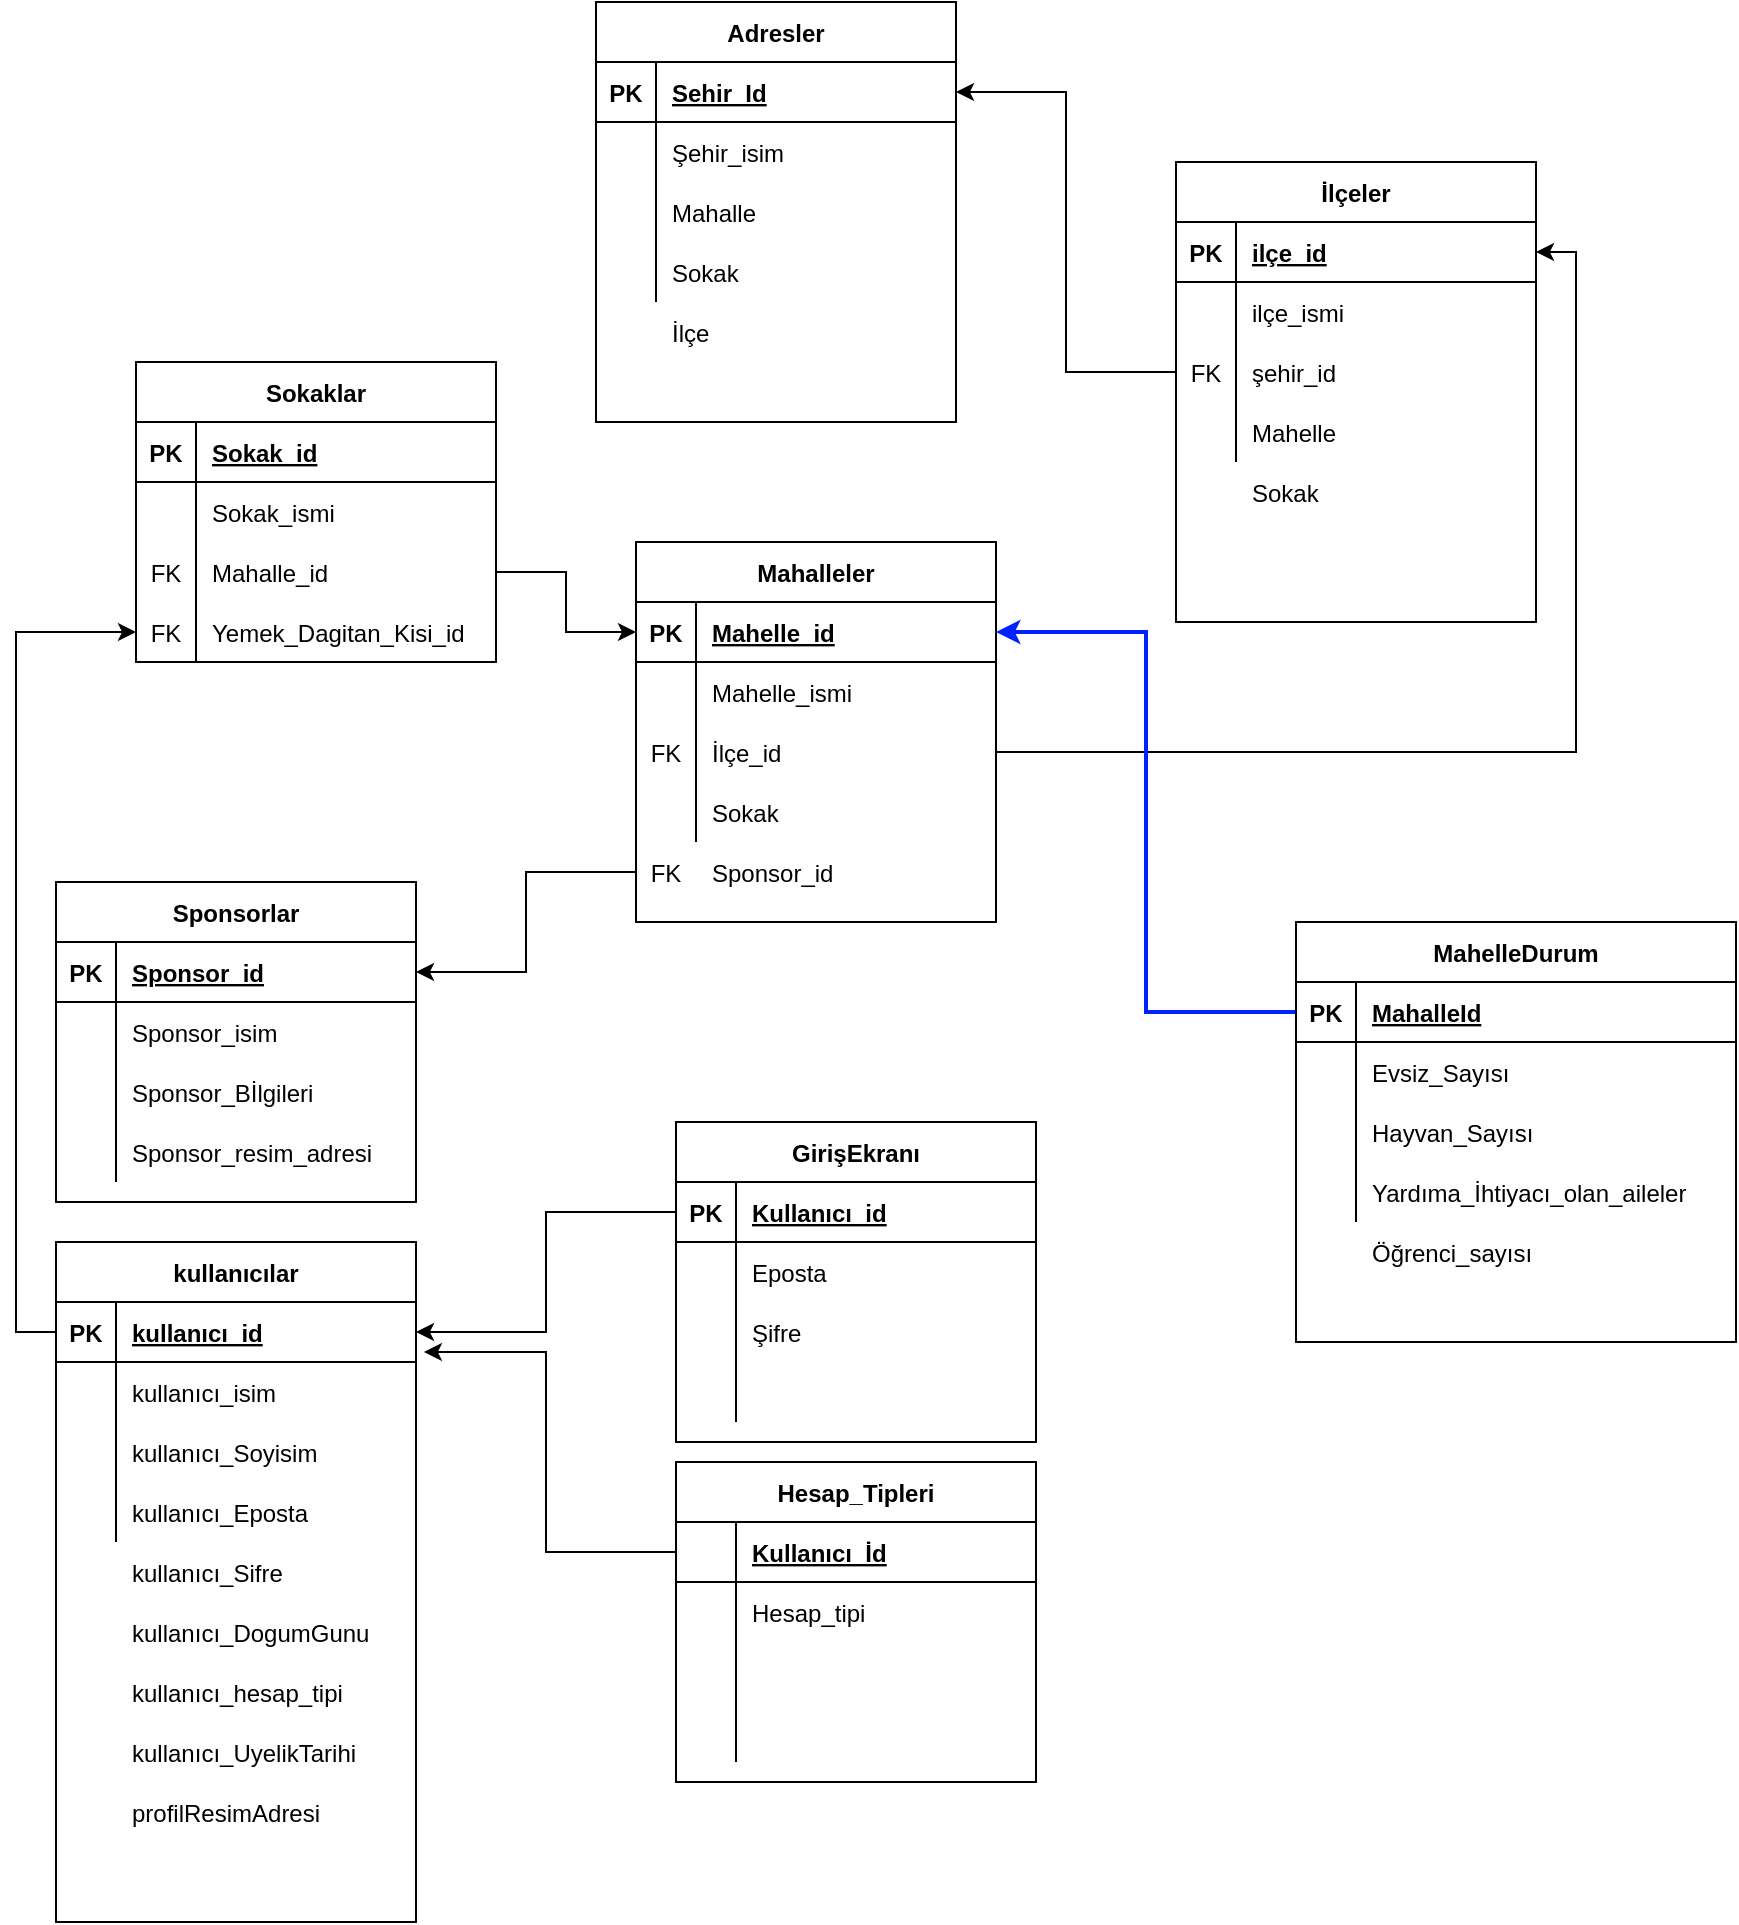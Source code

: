 <mxfile version="14.0.5" type="github">
  <diagram id="9qwquoG6rhKUXt9aYglc" name="Page-1">
    <mxGraphModel dx="2370" dy="1175" grid="1" gridSize="10" guides="1" tooltips="1" connect="1" arrows="1" fold="1" page="1" pageScale="1" pageWidth="827" pageHeight="1169" math="0" shadow="0">
      <root>
        <mxCell id="0" />
        <mxCell id="1" parent="0" />
        <mxCell id="KGLhSe_-rWA2zhMxa89J-34" value="" style="group;strokeColor=#000000;" parent="1" vertex="1" connectable="0">
          <mxGeometry x="450" y="810" width="180" height="340" as="geometry" />
        </mxCell>
        <mxCell id="EEsGFowfR6Ov2jE1rLwt-202" value="" style="group" parent="KGLhSe_-rWA2zhMxa89J-34" vertex="1" connectable="0">
          <mxGeometry width="180" height="340" as="geometry" />
        </mxCell>
        <mxCell id="KGLhSe_-rWA2zhMxa89J-14" value="kullanıcılar" style="shape=table;startSize=30;container=1;collapsible=1;childLayout=tableLayout;fixedRows=1;rowLines=0;fontStyle=1;align=center;resizeLast=1;" parent="EEsGFowfR6Ov2jE1rLwt-202" vertex="1">
          <mxGeometry width="180" height="340" as="geometry" />
        </mxCell>
        <mxCell id="KGLhSe_-rWA2zhMxa89J-15" value="" style="shape=partialRectangle;collapsible=0;dropTarget=0;pointerEvents=0;fillColor=none;top=0;left=0;bottom=1;right=0;points=[[0,0.5],[1,0.5]];portConstraint=eastwest;" parent="KGLhSe_-rWA2zhMxa89J-14" vertex="1">
          <mxGeometry y="30" width="180" height="30" as="geometry" />
        </mxCell>
        <mxCell id="KGLhSe_-rWA2zhMxa89J-16" value="PK" style="shape=partialRectangle;connectable=0;fillColor=none;top=0;left=0;bottom=0;right=0;fontStyle=1;overflow=hidden;" parent="KGLhSe_-rWA2zhMxa89J-15" vertex="1">
          <mxGeometry width="30" height="30" as="geometry" />
        </mxCell>
        <mxCell id="KGLhSe_-rWA2zhMxa89J-17" value="kullanıcı_id" style="shape=partialRectangle;connectable=0;fillColor=none;top=0;left=0;bottom=0;right=0;align=left;spacingLeft=6;fontStyle=5;overflow=hidden;" parent="KGLhSe_-rWA2zhMxa89J-15" vertex="1">
          <mxGeometry x="30" width="150" height="30" as="geometry" />
        </mxCell>
        <mxCell id="KGLhSe_-rWA2zhMxa89J-18" value="" style="shape=partialRectangle;collapsible=0;dropTarget=0;pointerEvents=0;fillColor=none;top=0;left=0;bottom=0;right=0;points=[[0,0.5],[1,0.5]];portConstraint=eastwest;" parent="KGLhSe_-rWA2zhMxa89J-14" vertex="1">
          <mxGeometry y="60" width="180" height="30" as="geometry" />
        </mxCell>
        <mxCell id="KGLhSe_-rWA2zhMxa89J-19" value="" style="shape=partialRectangle;connectable=0;fillColor=none;top=0;left=0;bottom=0;right=0;editable=1;overflow=hidden;" parent="KGLhSe_-rWA2zhMxa89J-18" vertex="1">
          <mxGeometry width="30" height="30" as="geometry" />
        </mxCell>
        <mxCell id="KGLhSe_-rWA2zhMxa89J-20" value="kullanıcı_isim" style="shape=partialRectangle;connectable=0;fillColor=none;top=0;left=0;bottom=0;right=0;align=left;spacingLeft=6;overflow=hidden;" parent="KGLhSe_-rWA2zhMxa89J-18" vertex="1">
          <mxGeometry x="30" width="150" height="30" as="geometry" />
        </mxCell>
        <mxCell id="KGLhSe_-rWA2zhMxa89J-21" value="" style="shape=partialRectangle;collapsible=0;dropTarget=0;pointerEvents=0;fillColor=none;top=0;left=0;bottom=0;right=0;points=[[0,0.5],[1,0.5]];portConstraint=eastwest;" parent="KGLhSe_-rWA2zhMxa89J-14" vertex="1">
          <mxGeometry y="90" width="180" height="30" as="geometry" />
        </mxCell>
        <mxCell id="KGLhSe_-rWA2zhMxa89J-22" value="" style="shape=partialRectangle;connectable=0;fillColor=none;top=0;left=0;bottom=0;right=0;editable=1;overflow=hidden;" parent="KGLhSe_-rWA2zhMxa89J-21" vertex="1">
          <mxGeometry width="30" height="30" as="geometry" />
        </mxCell>
        <mxCell id="KGLhSe_-rWA2zhMxa89J-23" value="kullanıcı_Soyisim" style="shape=partialRectangle;connectable=0;fillColor=none;top=0;left=0;bottom=0;right=0;align=left;spacingLeft=6;overflow=hidden;" parent="KGLhSe_-rWA2zhMxa89J-21" vertex="1">
          <mxGeometry x="30" width="150" height="30" as="geometry" />
        </mxCell>
        <mxCell id="KGLhSe_-rWA2zhMxa89J-24" value="" style="shape=partialRectangle;collapsible=0;dropTarget=0;pointerEvents=0;fillColor=none;top=0;left=0;bottom=0;right=0;points=[[0,0.5],[1,0.5]];portConstraint=eastwest;" parent="KGLhSe_-rWA2zhMxa89J-14" vertex="1">
          <mxGeometry y="120" width="180" height="30" as="geometry" />
        </mxCell>
        <mxCell id="KGLhSe_-rWA2zhMxa89J-25" value="" style="shape=partialRectangle;connectable=0;fillColor=none;top=0;left=0;bottom=0;right=0;editable=1;overflow=hidden;" parent="KGLhSe_-rWA2zhMxa89J-24" vertex="1">
          <mxGeometry width="30" height="30" as="geometry" />
        </mxCell>
        <mxCell id="KGLhSe_-rWA2zhMxa89J-26" value="kullanıcı_Eposta" style="shape=partialRectangle;connectable=0;fillColor=none;top=0;left=0;bottom=0;right=0;align=left;spacingLeft=6;overflow=hidden;" parent="KGLhSe_-rWA2zhMxa89J-24" vertex="1">
          <mxGeometry x="30" width="150" height="30" as="geometry" />
        </mxCell>
        <mxCell id="KGLhSe_-rWA2zhMxa89J-27" value="kullanıcı_Sifre" style="shape=partialRectangle;connectable=0;fillColor=none;top=0;left=0;bottom=0;right=0;align=left;spacingLeft=6;overflow=hidden;" parent="EEsGFowfR6Ov2jE1rLwt-202" vertex="1">
          <mxGeometry x="30" y="150" width="150" height="30" as="geometry" />
        </mxCell>
        <mxCell id="KGLhSe_-rWA2zhMxa89J-28" value="kullanıcı_DogumGunu" style="shape=partialRectangle;connectable=0;fillColor=none;top=0;left=0;bottom=0;right=0;align=left;spacingLeft=6;overflow=hidden;" parent="EEsGFowfR6Ov2jE1rLwt-202" vertex="1">
          <mxGeometry x="30" y="180" width="150" height="30" as="geometry" />
        </mxCell>
        <mxCell id="KGLhSe_-rWA2zhMxa89J-30" value="kullanıcı_UyelikTarihi" style="shape=partialRectangle;connectable=0;fillColor=none;top=0;left=0;bottom=0;right=0;align=left;spacingLeft=6;overflow=hidden;" parent="EEsGFowfR6Ov2jE1rLwt-202" vertex="1">
          <mxGeometry x="30" y="240" width="150" height="30" as="geometry" />
        </mxCell>
        <mxCell id="KGLhSe_-rWA2zhMxa89J-32" value="profilResimAdresi" style="shape=partialRectangle;connectable=0;fillColor=none;top=0;left=0;bottom=0;right=0;align=left;spacingLeft=6;overflow=hidden;" parent="EEsGFowfR6Ov2jE1rLwt-202" vertex="1">
          <mxGeometry x="30" y="270" width="150" height="30" as="geometry" />
        </mxCell>
        <mxCell id="2-A3ZHCE8cDinu4_cSRq-9" value="" style="shape=partialRectangle;collapsible=0;dropTarget=0;pointerEvents=0;fillColor=none;top=0;left=0;bottom=0;right=0;points=[[0,0.5],[1,0.5]];portConstraint=eastwest;" vertex="1" parent="EEsGFowfR6Ov2jE1rLwt-202">
          <mxGeometry y="210" width="180" height="30" as="geometry" />
        </mxCell>
        <mxCell id="2-A3ZHCE8cDinu4_cSRq-10" value="" style="shape=partialRectangle;connectable=0;fillColor=none;top=0;left=0;bottom=0;right=0;editable=1;overflow=hidden;" vertex="1" parent="2-A3ZHCE8cDinu4_cSRq-9">
          <mxGeometry width="30" height="30" as="geometry" />
        </mxCell>
        <mxCell id="2-A3ZHCE8cDinu4_cSRq-11" value="kullanıcı_hesap_tipi" style="shape=partialRectangle;connectable=0;fillColor=none;top=0;left=0;bottom=0;right=0;align=left;spacingLeft=6;overflow=hidden;" vertex="1" parent="2-A3ZHCE8cDinu4_cSRq-9">
          <mxGeometry x="30" width="150" height="30" as="geometry" />
        </mxCell>
        <mxCell id="KGLhSe_-rWA2zhMxa89J-36" value="Adresler" style="shape=table;startSize=30;container=1;collapsible=1;childLayout=tableLayout;fixedRows=1;rowLines=0;fontStyle=1;align=center;resizeLast=1;" parent="1" vertex="1">
          <mxGeometry x="720" y="190" width="180" height="210" as="geometry" />
        </mxCell>
        <mxCell id="KGLhSe_-rWA2zhMxa89J-37" value="" style="shape=partialRectangle;collapsible=0;dropTarget=0;pointerEvents=0;fillColor=none;top=0;left=0;bottom=1;right=0;points=[[0,0.5],[1,0.5]];portConstraint=eastwest;" parent="KGLhSe_-rWA2zhMxa89J-36" vertex="1">
          <mxGeometry y="30" width="180" height="30" as="geometry" />
        </mxCell>
        <mxCell id="KGLhSe_-rWA2zhMxa89J-38" value="PK" style="shape=partialRectangle;connectable=0;fillColor=none;top=0;left=0;bottom=0;right=0;fontStyle=1;overflow=hidden;" parent="KGLhSe_-rWA2zhMxa89J-37" vertex="1">
          <mxGeometry width="30" height="30" as="geometry" />
        </mxCell>
        <mxCell id="KGLhSe_-rWA2zhMxa89J-39" value="Sehir_Id" style="shape=partialRectangle;connectable=0;fillColor=none;top=0;left=0;bottom=0;right=0;align=left;spacingLeft=6;fontStyle=5;overflow=hidden;" parent="KGLhSe_-rWA2zhMxa89J-37" vertex="1">
          <mxGeometry x="30" width="150" height="30" as="geometry" />
        </mxCell>
        <mxCell id="KGLhSe_-rWA2zhMxa89J-40" value="" style="shape=partialRectangle;collapsible=0;dropTarget=0;pointerEvents=0;fillColor=none;top=0;left=0;bottom=0;right=0;points=[[0,0.5],[1,0.5]];portConstraint=eastwest;" parent="KGLhSe_-rWA2zhMxa89J-36" vertex="1">
          <mxGeometry y="60" width="180" height="30" as="geometry" />
        </mxCell>
        <mxCell id="KGLhSe_-rWA2zhMxa89J-41" value="" style="shape=partialRectangle;connectable=0;fillColor=none;top=0;left=0;bottom=0;right=0;editable=1;overflow=hidden;" parent="KGLhSe_-rWA2zhMxa89J-40" vertex="1">
          <mxGeometry width="30" height="30" as="geometry" />
        </mxCell>
        <mxCell id="KGLhSe_-rWA2zhMxa89J-42" value="Şehir_isim" style="shape=partialRectangle;connectable=0;fillColor=none;top=0;left=0;bottom=0;right=0;align=left;spacingLeft=6;overflow=hidden;" parent="KGLhSe_-rWA2zhMxa89J-40" vertex="1">
          <mxGeometry x="30" width="150" height="30" as="geometry" />
        </mxCell>
        <mxCell id="KGLhSe_-rWA2zhMxa89J-43" value="" style="shape=partialRectangle;collapsible=0;dropTarget=0;pointerEvents=0;fillColor=none;top=0;left=0;bottom=0;right=0;points=[[0,0.5],[1,0.5]];portConstraint=eastwest;" parent="KGLhSe_-rWA2zhMxa89J-36" vertex="1">
          <mxGeometry y="90" width="180" height="30" as="geometry" />
        </mxCell>
        <mxCell id="KGLhSe_-rWA2zhMxa89J-44" value="" style="shape=partialRectangle;connectable=0;fillColor=none;top=0;left=0;bottom=0;right=0;editable=1;overflow=hidden;" parent="KGLhSe_-rWA2zhMxa89J-43" vertex="1">
          <mxGeometry width="30" height="30" as="geometry" />
        </mxCell>
        <mxCell id="KGLhSe_-rWA2zhMxa89J-45" value="Mahalle" style="shape=partialRectangle;connectable=0;fillColor=none;top=0;left=0;bottom=0;right=0;align=left;spacingLeft=6;overflow=hidden;" parent="KGLhSe_-rWA2zhMxa89J-43" vertex="1">
          <mxGeometry x="30" width="150" height="30" as="geometry" />
        </mxCell>
        <mxCell id="KGLhSe_-rWA2zhMxa89J-46" value="" style="shape=partialRectangle;collapsible=0;dropTarget=0;pointerEvents=0;fillColor=none;top=0;left=0;bottom=0;right=0;points=[[0,0.5],[1,0.5]];portConstraint=eastwest;" parent="KGLhSe_-rWA2zhMxa89J-36" vertex="1">
          <mxGeometry y="120" width="180" height="30" as="geometry" />
        </mxCell>
        <mxCell id="KGLhSe_-rWA2zhMxa89J-47" value="" style="shape=partialRectangle;connectable=0;fillColor=none;top=0;left=0;bottom=0;right=0;editable=1;overflow=hidden;" parent="KGLhSe_-rWA2zhMxa89J-46" vertex="1">
          <mxGeometry width="30" height="30" as="geometry" />
        </mxCell>
        <mxCell id="KGLhSe_-rWA2zhMxa89J-48" value="Sokak" style="shape=partialRectangle;connectable=0;fillColor=none;top=0;left=0;bottom=0;right=0;align=left;spacingLeft=6;overflow=hidden;" parent="KGLhSe_-rWA2zhMxa89J-46" vertex="1">
          <mxGeometry x="30" width="150" height="30" as="geometry" />
        </mxCell>
        <mxCell id="EEsGFowfR6Ov2jE1rLwt-1" value="Sponsorlar" style="shape=table;startSize=30;container=1;collapsible=1;childLayout=tableLayout;fixedRows=1;rowLines=0;fontStyle=1;align=center;resizeLast=1;" parent="1" vertex="1">
          <mxGeometry x="450" y="630" width="180" height="160" as="geometry" />
        </mxCell>
        <mxCell id="EEsGFowfR6Ov2jE1rLwt-2" value="" style="shape=partialRectangle;collapsible=0;dropTarget=0;pointerEvents=0;fillColor=none;top=0;left=0;bottom=1;right=0;points=[[0,0.5],[1,0.5]];portConstraint=eastwest;" parent="EEsGFowfR6Ov2jE1rLwt-1" vertex="1">
          <mxGeometry y="30" width="180" height="30" as="geometry" />
        </mxCell>
        <mxCell id="EEsGFowfR6Ov2jE1rLwt-3" value="PK" style="shape=partialRectangle;connectable=0;fillColor=none;top=0;left=0;bottom=0;right=0;fontStyle=1;overflow=hidden;" parent="EEsGFowfR6Ov2jE1rLwt-2" vertex="1">
          <mxGeometry width="30" height="30" as="geometry" />
        </mxCell>
        <mxCell id="EEsGFowfR6Ov2jE1rLwt-4" value="Sponsor_id" style="shape=partialRectangle;connectable=0;fillColor=none;top=0;left=0;bottom=0;right=0;align=left;spacingLeft=6;fontStyle=5;overflow=hidden;" parent="EEsGFowfR6Ov2jE1rLwt-2" vertex="1">
          <mxGeometry x="30" width="150" height="30" as="geometry" />
        </mxCell>
        <mxCell id="EEsGFowfR6Ov2jE1rLwt-5" value="" style="shape=partialRectangle;collapsible=0;dropTarget=0;pointerEvents=0;fillColor=none;top=0;left=0;bottom=0;right=0;points=[[0,0.5],[1,0.5]];portConstraint=eastwest;" parent="EEsGFowfR6Ov2jE1rLwt-1" vertex="1">
          <mxGeometry y="60" width="180" height="30" as="geometry" />
        </mxCell>
        <mxCell id="EEsGFowfR6Ov2jE1rLwt-6" value="" style="shape=partialRectangle;connectable=0;fillColor=none;top=0;left=0;bottom=0;right=0;editable=1;overflow=hidden;" parent="EEsGFowfR6Ov2jE1rLwt-5" vertex="1">
          <mxGeometry width="30" height="30" as="geometry" />
        </mxCell>
        <mxCell id="EEsGFowfR6Ov2jE1rLwt-7" value="Sponsor_isim" style="shape=partialRectangle;connectable=0;fillColor=none;top=0;left=0;bottom=0;right=0;align=left;spacingLeft=6;overflow=hidden;" parent="EEsGFowfR6Ov2jE1rLwt-5" vertex="1">
          <mxGeometry x="30" width="150" height="30" as="geometry" />
        </mxCell>
        <mxCell id="EEsGFowfR6Ov2jE1rLwt-8" value="" style="shape=partialRectangle;collapsible=0;dropTarget=0;pointerEvents=0;fillColor=none;top=0;left=0;bottom=0;right=0;points=[[0,0.5],[1,0.5]];portConstraint=eastwest;" parent="EEsGFowfR6Ov2jE1rLwt-1" vertex="1">
          <mxGeometry y="90" width="180" height="30" as="geometry" />
        </mxCell>
        <mxCell id="EEsGFowfR6Ov2jE1rLwt-9" value="" style="shape=partialRectangle;connectable=0;fillColor=none;top=0;left=0;bottom=0;right=0;editable=1;overflow=hidden;" parent="EEsGFowfR6Ov2jE1rLwt-8" vertex="1">
          <mxGeometry width="30" height="30" as="geometry" />
        </mxCell>
        <mxCell id="EEsGFowfR6Ov2jE1rLwt-10" value="Sponsor_Bİlgileri" style="shape=partialRectangle;connectable=0;fillColor=none;top=0;left=0;bottom=0;right=0;align=left;spacingLeft=6;overflow=hidden;" parent="EEsGFowfR6Ov2jE1rLwt-8" vertex="1">
          <mxGeometry x="30" width="150" height="30" as="geometry" />
        </mxCell>
        <mxCell id="EEsGFowfR6Ov2jE1rLwt-11" value="" style="shape=partialRectangle;collapsible=0;dropTarget=0;pointerEvents=0;fillColor=none;top=0;left=0;bottom=0;right=0;points=[[0,0.5],[1,0.5]];portConstraint=eastwest;" parent="EEsGFowfR6Ov2jE1rLwt-1" vertex="1">
          <mxGeometry y="120" width="180" height="30" as="geometry" />
        </mxCell>
        <mxCell id="EEsGFowfR6Ov2jE1rLwt-12" value="" style="shape=partialRectangle;connectable=0;fillColor=none;top=0;left=0;bottom=0;right=0;editable=1;overflow=hidden;" parent="EEsGFowfR6Ov2jE1rLwt-11" vertex="1">
          <mxGeometry width="30" height="30" as="geometry" />
        </mxCell>
        <mxCell id="EEsGFowfR6Ov2jE1rLwt-13" value="Sponsor_resim_adresi" style="shape=partialRectangle;connectable=0;fillColor=none;top=0;left=0;bottom=0;right=0;align=left;spacingLeft=6;overflow=hidden;" parent="EEsGFowfR6Ov2jE1rLwt-11" vertex="1">
          <mxGeometry x="30" width="150" height="30" as="geometry" />
        </mxCell>
        <mxCell id="EEsGFowfR6Ov2jE1rLwt-90" style="edgeStyle=orthogonalEdgeStyle;rounded=0;orthogonalLoop=1;jettySize=auto;html=1;entryX=1;entryY=0.5;entryDx=0;entryDy=0;" parent="1" source="EEsGFowfR6Ov2jE1rLwt-81" target="KGLhSe_-rWA2zhMxa89J-37" edge="1">
          <mxGeometry relative="1" as="geometry" />
        </mxCell>
        <mxCell id="EEsGFowfR6Ov2jE1rLwt-112" value="" style="group" parent="1" vertex="1" connectable="0">
          <mxGeometry x="1010" y="270" width="180" height="230" as="geometry" />
        </mxCell>
        <mxCell id="EEsGFowfR6Ov2jE1rLwt-77" value="İlçeler" style="shape=table;startSize=30;container=1;collapsible=1;childLayout=tableLayout;fixedRows=1;rowLines=0;fontStyle=1;align=center;resizeLast=1;" parent="EEsGFowfR6Ov2jE1rLwt-112" vertex="1">
          <mxGeometry width="180" height="230" as="geometry" />
        </mxCell>
        <mxCell id="EEsGFowfR6Ov2jE1rLwt-78" value="" style="shape=partialRectangle;collapsible=0;dropTarget=0;pointerEvents=0;fillColor=none;top=0;left=0;bottom=1;right=0;points=[[0,0.5],[1,0.5]];portConstraint=eastwest;" parent="EEsGFowfR6Ov2jE1rLwt-77" vertex="1">
          <mxGeometry y="30" width="180" height="30" as="geometry" />
        </mxCell>
        <mxCell id="EEsGFowfR6Ov2jE1rLwt-79" value="PK" style="shape=partialRectangle;connectable=0;fillColor=none;top=0;left=0;bottom=0;right=0;fontStyle=1;overflow=hidden;" parent="EEsGFowfR6Ov2jE1rLwt-78" vertex="1">
          <mxGeometry width="30" height="30" as="geometry" />
        </mxCell>
        <mxCell id="EEsGFowfR6Ov2jE1rLwt-80" value="ilçe_id" style="shape=partialRectangle;connectable=0;fillColor=none;top=0;left=0;bottom=0;right=0;align=left;spacingLeft=6;fontStyle=5;overflow=hidden;" parent="EEsGFowfR6Ov2jE1rLwt-78" vertex="1">
          <mxGeometry x="30" width="150" height="30" as="geometry" />
        </mxCell>
        <mxCell id="EEsGFowfR6Ov2jE1rLwt-84" value="" style="shape=partialRectangle;collapsible=0;dropTarget=0;pointerEvents=0;fillColor=none;top=0;left=0;bottom=0;right=0;points=[[0,0.5],[1,0.5]];portConstraint=eastwest;" parent="EEsGFowfR6Ov2jE1rLwt-77" vertex="1">
          <mxGeometry y="60" width="180" height="30" as="geometry" />
        </mxCell>
        <mxCell id="EEsGFowfR6Ov2jE1rLwt-85" value="" style="shape=partialRectangle;connectable=0;fillColor=none;top=0;left=0;bottom=0;right=0;editable=1;overflow=hidden;" parent="EEsGFowfR6Ov2jE1rLwt-84" vertex="1">
          <mxGeometry width="30" height="30" as="geometry" />
        </mxCell>
        <mxCell id="EEsGFowfR6Ov2jE1rLwt-86" value="ilçe_ismi" style="shape=partialRectangle;connectable=0;fillColor=none;top=0;left=0;bottom=0;right=0;align=left;spacingLeft=6;overflow=hidden;" parent="EEsGFowfR6Ov2jE1rLwt-84" vertex="1">
          <mxGeometry x="30" width="150" height="30" as="geometry" />
        </mxCell>
        <mxCell id="EEsGFowfR6Ov2jE1rLwt-81" value="" style="shape=partialRectangle;collapsible=0;dropTarget=0;pointerEvents=0;fillColor=none;top=0;left=0;bottom=0;right=0;points=[[0,0.5],[1,0.5]];portConstraint=eastwest;" parent="EEsGFowfR6Ov2jE1rLwt-77" vertex="1">
          <mxGeometry y="90" width="180" height="30" as="geometry" />
        </mxCell>
        <mxCell id="EEsGFowfR6Ov2jE1rLwt-82" value="FK" style="shape=partialRectangle;connectable=0;fillColor=none;top=0;left=0;bottom=0;right=0;editable=1;overflow=hidden;" parent="EEsGFowfR6Ov2jE1rLwt-81" vertex="1">
          <mxGeometry width="30" height="30" as="geometry" />
        </mxCell>
        <mxCell id="EEsGFowfR6Ov2jE1rLwt-83" value="şehir_id" style="shape=partialRectangle;connectable=0;fillColor=none;top=0;left=0;bottom=0;right=0;align=left;spacingLeft=6;overflow=hidden;" parent="EEsGFowfR6Ov2jE1rLwt-81" vertex="1">
          <mxGeometry x="30" width="150" height="30" as="geometry" />
        </mxCell>
        <mxCell id="EEsGFowfR6Ov2jE1rLwt-87" value="" style="shape=partialRectangle;collapsible=0;dropTarget=0;pointerEvents=0;fillColor=none;top=0;left=0;bottom=0;right=0;points=[[0,0.5],[1,0.5]];portConstraint=eastwest;" parent="EEsGFowfR6Ov2jE1rLwt-77" vertex="1">
          <mxGeometry y="120" width="180" height="30" as="geometry" />
        </mxCell>
        <mxCell id="EEsGFowfR6Ov2jE1rLwt-88" value="" style="shape=partialRectangle;connectable=0;fillColor=none;top=0;left=0;bottom=0;right=0;editable=1;overflow=hidden;" parent="EEsGFowfR6Ov2jE1rLwt-87" vertex="1">
          <mxGeometry width="30" height="30" as="geometry" />
        </mxCell>
        <mxCell id="EEsGFowfR6Ov2jE1rLwt-89" value="Mahelle" style="shape=partialRectangle;connectable=0;fillColor=none;top=0;left=0;bottom=0;right=0;align=left;spacingLeft=6;overflow=hidden;" parent="EEsGFowfR6Ov2jE1rLwt-87" vertex="1">
          <mxGeometry x="30" width="150" height="30" as="geometry" />
        </mxCell>
        <mxCell id="EEsGFowfR6Ov2jE1rLwt-94" value="Sokak" style="shape=partialRectangle;connectable=0;fillColor=none;top=0;left=0;bottom=0;right=0;align=left;spacingLeft=6;overflow=hidden;" parent="EEsGFowfR6Ov2jE1rLwt-112" vertex="1">
          <mxGeometry x="30" y="150" width="150" height="30" as="geometry" />
        </mxCell>
        <mxCell id="EEsGFowfR6Ov2jE1rLwt-113" style="edgeStyle=orthogonalEdgeStyle;rounded=0;orthogonalLoop=1;jettySize=auto;html=1;exitX=1;exitY=0.5;exitDx=0;exitDy=0;entryX=1;entryY=0.5;entryDx=0;entryDy=0;" parent="1" source="EEsGFowfR6Ov2jE1rLwt-106" target="EEsGFowfR6Ov2jE1rLwt-78" edge="1">
          <mxGeometry relative="1" as="geometry" />
        </mxCell>
        <mxCell id="EEsGFowfR6Ov2jE1rLwt-114" value="Sokaklar" style="shape=table;startSize=30;container=1;collapsible=1;childLayout=tableLayout;fixedRows=1;rowLines=0;fontStyle=1;align=center;resizeLast=1;" parent="1" vertex="1">
          <mxGeometry x="490" y="370" width="180" height="150" as="geometry" />
        </mxCell>
        <mxCell id="EEsGFowfR6Ov2jE1rLwt-115" value="" style="shape=partialRectangle;collapsible=0;dropTarget=0;pointerEvents=0;fillColor=none;top=0;left=0;bottom=1;right=0;points=[[0,0.5],[1,0.5]];portConstraint=eastwest;" parent="EEsGFowfR6Ov2jE1rLwt-114" vertex="1">
          <mxGeometry y="30" width="180" height="30" as="geometry" />
        </mxCell>
        <mxCell id="EEsGFowfR6Ov2jE1rLwt-116" value="PK" style="shape=partialRectangle;connectable=0;fillColor=none;top=0;left=0;bottom=0;right=0;fontStyle=1;overflow=hidden;" parent="EEsGFowfR6Ov2jE1rLwt-115" vertex="1">
          <mxGeometry width="30" height="30" as="geometry" />
        </mxCell>
        <mxCell id="EEsGFowfR6Ov2jE1rLwt-117" value="Sokak_id" style="shape=partialRectangle;connectable=0;fillColor=none;top=0;left=0;bottom=0;right=0;align=left;spacingLeft=6;fontStyle=5;overflow=hidden;" parent="EEsGFowfR6Ov2jE1rLwt-115" vertex="1">
          <mxGeometry x="30" width="150" height="30" as="geometry" />
        </mxCell>
        <mxCell id="EEsGFowfR6Ov2jE1rLwt-118" value="" style="shape=partialRectangle;collapsible=0;dropTarget=0;pointerEvents=0;fillColor=none;top=0;left=0;bottom=0;right=0;points=[[0,0.5],[1,0.5]];portConstraint=eastwest;" parent="EEsGFowfR6Ov2jE1rLwt-114" vertex="1">
          <mxGeometry y="60" width="180" height="30" as="geometry" />
        </mxCell>
        <mxCell id="EEsGFowfR6Ov2jE1rLwt-119" value="" style="shape=partialRectangle;connectable=0;fillColor=none;top=0;left=0;bottom=0;right=0;editable=1;overflow=hidden;" parent="EEsGFowfR6Ov2jE1rLwt-118" vertex="1">
          <mxGeometry width="30" height="30" as="geometry" />
        </mxCell>
        <mxCell id="EEsGFowfR6Ov2jE1rLwt-120" value="Sokak_ismi" style="shape=partialRectangle;connectable=0;fillColor=none;top=0;left=0;bottom=0;right=0;align=left;spacingLeft=6;overflow=hidden;" parent="EEsGFowfR6Ov2jE1rLwt-118" vertex="1">
          <mxGeometry x="30" width="150" height="30" as="geometry" />
        </mxCell>
        <mxCell id="EEsGFowfR6Ov2jE1rLwt-121" value="" style="shape=partialRectangle;collapsible=0;dropTarget=0;pointerEvents=0;fillColor=none;top=0;left=0;bottom=0;right=0;points=[[0,0.5],[1,0.5]];portConstraint=eastwest;" parent="EEsGFowfR6Ov2jE1rLwt-114" vertex="1">
          <mxGeometry y="90" width="180" height="30" as="geometry" />
        </mxCell>
        <mxCell id="EEsGFowfR6Ov2jE1rLwt-122" value="FK" style="shape=partialRectangle;connectable=0;fillColor=none;top=0;left=0;bottom=0;right=0;editable=1;overflow=hidden;" parent="EEsGFowfR6Ov2jE1rLwt-121" vertex="1">
          <mxGeometry width="30" height="30" as="geometry" />
        </mxCell>
        <mxCell id="EEsGFowfR6Ov2jE1rLwt-123" value="Mahalle_id" style="shape=partialRectangle;connectable=0;fillColor=none;top=0;left=0;bottom=0;right=0;align=left;spacingLeft=6;overflow=hidden;" parent="EEsGFowfR6Ov2jE1rLwt-121" vertex="1">
          <mxGeometry x="30" width="150" height="30" as="geometry" />
        </mxCell>
        <mxCell id="EEsGFowfR6Ov2jE1rLwt-124" value="" style="shape=partialRectangle;collapsible=0;dropTarget=0;pointerEvents=0;fillColor=none;top=0;left=0;bottom=0;right=0;points=[[0,0.5],[1,0.5]];portConstraint=eastwest;" parent="EEsGFowfR6Ov2jE1rLwt-114" vertex="1">
          <mxGeometry y="120" width="180" height="30" as="geometry" />
        </mxCell>
        <mxCell id="EEsGFowfR6Ov2jE1rLwt-125" value="" style="shape=partialRectangle;connectable=0;fillColor=none;top=0;left=0;bottom=0;right=0;editable=1;overflow=hidden;" parent="EEsGFowfR6Ov2jE1rLwt-124" vertex="1">
          <mxGeometry width="30" height="30" as="geometry" />
        </mxCell>
        <mxCell id="EEsGFowfR6Ov2jE1rLwt-126" value="" style="shape=partialRectangle;connectable=0;fillColor=none;top=0;left=0;bottom=0;right=0;align=left;spacingLeft=6;overflow=hidden;" parent="EEsGFowfR6Ov2jE1rLwt-124" vertex="1">
          <mxGeometry x="30" width="150" height="30" as="geometry" />
        </mxCell>
        <mxCell id="EEsGFowfR6Ov2jE1rLwt-128" style="edgeStyle=orthogonalEdgeStyle;rounded=0;orthogonalLoop=1;jettySize=auto;html=1;entryX=0;entryY=0.5;entryDx=0;entryDy=0;" parent="1" source="EEsGFowfR6Ov2jE1rLwt-121" target="EEsGFowfR6Ov2jE1rLwt-100" edge="1">
          <mxGeometry relative="1" as="geometry" />
        </mxCell>
        <mxCell id="EEsGFowfR6Ov2jE1rLwt-154" value="" style="group" parent="1" vertex="1" connectable="0">
          <mxGeometry x="740" y="460" width="180" height="190" as="geometry" />
        </mxCell>
        <mxCell id="EEsGFowfR6Ov2jE1rLwt-99" value="Mahalleler" style="shape=table;startSize=30;container=1;collapsible=1;childLayout=tableLayout;fixedRows=1;rowLines=0;fontStyle=1;align=center;resizeLast=1;" parent="EEsGFowfR6Ov2jE1rLwt-154" vertex="1">
          <mxGeometry width="180" height="190" as="geometry" />
        </mxCell>
        <mxCell id="EEsGFowfR6Ov2jE1rLwt-100" value="" style="shape=partialRectangle;collapsible=0;dropTarget=0;pointerEvents=0;fillColor=none;top=0;left=0;bottom=1;right=0;points=[[0,0.5],[1,0.5]];portConstraint=eastwest;" parent="EEsGFowfR6Ov2jE1rLwt-99" vertex="1">
          <mxGeometry y="30" width="180" height="30" as="geometry" />
        </mxCell>
        <mxCell id="EEsGFowfR6Ov2jE1rLwt-101" value="PK" style="shape=partialRectangle;connectable=0;fillColor=none;top=0;left=0;bottom=0;right=0;fontStyle=1;overflow=hidden;" parent="EEsGFowfR6Ov2jE1rLwt-100" vertex="1">
          <mxGeometry width="30" height="30" as="geometry" />
        </mxCell>
        <mxCell id="EEsGFowfR6Ov2jE1rLwt-102" value="Mahelle_id" style="shape=partialRectangle;connectable=0;fillColor=none;top=0;left=0;bottom=0;right=0;align=left;spacingLeft=6;fontStyle=5;overflow=hidden;" parent="EEsGFowfR6Ov2jE1rLwt-100" vertex="1">
          <mxGeometry x="30" width="150" height="30" as="geometry" />
        </mxCell>
        <mxCell id="EEsGFowfR6Ov2jE1rLwt-103" value="" style="shape=partialRectangle;collapsible=0;dropTarget=0;pointerEvents=0;fillColor=none;top=0;left=0;bottom=0;right=0;points=[[0,0.5],[1,0.5]];portConstraint=eastwest;" parent="EEsGFowfR6Ov2jE1rLwt-99" vertex="1">
          <mxGeometry y="60" width="180" height="30" as="geometry" />
        </mxCell>
        <mxCell id="EEsGFowfR6Ov2jE1rLwt-104" value="" style="shape=partialRectangle;connectable=0;fillColor=none;top=0;left=0;bottom=0;right=0;editable=1;overflow=hidden;" parent="EEsGFowfR6Ov2jE1rLwt-103" vertex="1">
          <mxGeometry width="30" height="30" as="geometry" />
        </mxCell>
        <mxCell id="EEsGFowfR6Ov2jE1rLwt-105" value="Mahelle_ismi" style="shape=partialRectangle;connectable=0;fillColor=none;top=0;left=0;bottom=0;right=0;align=left;spacingLeft=6;overflow=hidden;" parent="EEsGFowfR6Ov2jE1rLwt-103" vertex="1">
          <mxGeometry x="30" width="150" height="30" as="geometry" />
        </mxCell>
        <mxCell id="EEsGFowfR6Ov2jE1rLwt-106" value="" style="shape=partialRectangle;collapsible=0;dropTarget=0;pointerEvents=0;fillColor=none;top=0;left=0;bottom=0;right=0;points=[[0,0.5],[1,0.5]];portConstraint=eastwest;" parent="EEsGFowfR6Ov2jE1rLwt-99" vertex="1">
          <mxGeometry y="90" width="180" height="30" as="geometry" />
        </mxCell>
        <mxCell id="EEsGFowfR6Ov2jE1rLwt-107" value="FK" style="shape=partialRectangle;connectable=0;fillColor=none;top=0;left=0;bottom=0;right=0;editable=1;overflow=hidden;" parent="EEsGFowfR6Ov2jE1rLwt-106" vertex="1">
          <mxGeometry width="30" height="30" as="geometry" />
        </mxCell>
        <mxCell id="EEsGFowfR6Ov2jE1rLwt-108" value="İlçe_id" style="shape=partialRectangle;connectable=0;fillColor=none;top=0;left=0;bottom=0;right=0;align=left;spacingLeft=6;overflow=hidden;" parent="EEsGFowfR6Ov2jE1rLwt-106" vertex="1">
          <mxGeometry x="30" width="150" height="30" as="geometry" />
        </mxCell>
        <mxCell id="EEsGFowfR6Ov2jE1rLwt-109" value="" style="shape=partialRectangle;collapsible=0;dropTarget=0;pointerEvents=0;fillColor=none;top=0;left=0;bottom=0;right=0;points=[[0,0.5],[1,0.5]];portConstraint=eastwest;" parent="EEsGFowfR6Ov2jE1rLwt-99" vertex="1">
          <mxGeometry y="120" width="180" height="30" as="geometry" />
        </mxCell>
        <mxCell id="EEsGFowfR6Ov2jE1rLwt-110" value="" style="shape=partialRectangle;connectable=0;fillColor=none;top=0;left=0;bottom=0;right=0;editable=1;overflow=hidden;" parent="EEsGFowfR6Ov2jE1rLwt-109" vertex="1">
          <mxGeometry width="30" height="30" as="geometry" />
        </mxCell>
        <mxCell id="EEsGFowfR6Ov2jE1rLwt-111" value="Sokak" style="shape=partialRectangle;connectable=0;fillColor=none;top=0;left=0;bottom=0;right=0;align=left;spacingLeft=6;overflow=hidden;" parent="EEsGFowfR6Ov2jE1rLwt-109" vertex="1">
          <mxGeometry x="30" width="150" height="30" as="geometry" />
        </mxCell>
        <mxCell id="EEsGFowfR6Ov2jE1rLwt-164" value="" style="shape=partialRectangle;collapsible=0;dropTarget=0;pointerEvents=0;fillColor=none;top=0;left=0;bottom=0;right=0;points=[[0,0.5],[1,0.5]];portConstraint=eastwest;" parent="EEsGFowfR6Ov2jE1rLwt-154" vertex="1">
          <mxGeometry y="150" width="180" height="30" as="geometry" />
        </mxCell>
        <mxCell id="EEsGFowfR6Ov2jE1rLwt-165" value="FK" style="shape=partialRectangle;connectable=0;fillColor=none;top=0;left=0;bottom=0;right=0;editable=1;overflow=hidden;" parent="EEsGFowfR6Ov2jE1rLwt-164" vertex="1">
          <mxGeometry width="30" height="30" as="geometry" />
        </mxCell>
        <mxCell id="EEsGFowfR6Ov2jE1rLwt-166" value="Sponsor_id" style="shape=partialRectangle;connectable=0;fillColor=none;top=0;left=0;bottom=0;right=0;align=left;spacingLeft=6;overflow=hidden;" parent="EEsGFowfR6Ov2jE1rLwt-164" vertex="1">
          <mxGeometry x="30" width="150" height="30" as="geometry" />
        </mxCell>
        <mxCell id="EEsGFowfR6Ov2jE1rLwt-168" style="edgeStyle=orthogonalEdgeStyle;rounded=0;orthogonalLoop=1;jettySize=auto;html=1;" parent="1" source="EEsGFowfR6Ov2jE1rLwt-164" target="EEsGFowfR6Ov2jE1rLwt-2" edge="1">
          <mxGeometry relative="1" as="geometry" />
        </mxCell>
        <mxCell id="EEsGFowfR6Ov2jE1rLwt-171" value="Hesap_Tipleri" style="shape=table;startSize=30;container=1;collapsible=1;childLayout=tableLayout;fixedRows=1;rowLines=0;fontStyle=1;align=center;resizeLast=1;" parent="1" vertex="1">
          <mxGeometry x="760" y="920" width="180" height="160" as="geometry" />
        </mxCell>
        <mxCell id="EEsGFowfR6Ov2jE1rLwt-172" value="" style="shape=partialRectangle;collapsible=0;dropTarget=0;pointerEvents=0;fillColor=none;top=0;left=0;bottom=1;right=0;points=[[0,0.5],[1,0.5]];portConstraint=eastwest;" parent="EEsGFowfR6Ov2jE1rLwt-171" vertex="1">
          <mxGeometry y="30" width="180" height="30" as="geometry" />
        </mxCell>
        <mxCell id="EEsGFowfR6Ov2jE1rLwt-173" value="" style="shape=partialRectangle;connectable=0;fillColor=none;top=0;left=0;bottom=0;right=0;fontStyle=1;overflow=hidden;" parent="EEsGFowfR6Ov2jE1rLwt-172" vertex="1">
          <mxGeometry width="30" height="30" as="geometry" />
        </mxCell>
        <mxCell id="EEsGFowfR6Ov2jE1rLwt-174" value="Kullanıcı_İd" style="shape=partialRectangle;connectable=0;fillColor=none;top=0;left=0;bottom=0;right=0;align=left;spacingLeft=6;fontStyle=5;overflow=hidden;" parent="EEsGFowfR6Ov2jE1rLwt-172" vertex="1">
          <mxGeometry x="30" width="150" height="30" as="geometry" />
        </mxCell>
        <mxCell id="EEsGFowfR6Ov2jE1rLwt-175" value="" style="shape=partialRectangle;collapsible=0;dropTarget=0;pointerEvents=0;fillColor=none;top=0;left=0;bottom=0;right=0;points=[[0,0.5],[1,0.5]];portConstraint=eastwest;" parent="EEsGFowfR6Ov2jE1rLwt-171" vertex="1">
          <mxGeometry y="60" width="180" height="30" as="geometry" />
        </mxCell>
        <mxCell id="EEsGFowfR6Ov2jE1rLwt-176" value="" style="shape=partialRectangle;connectable=0;fillColor=none;top=0;left=0;bottom=0;right=0;editable=1;overflow=hidden;" parent="EEsGFowfR6Ov2jE1rLwt-175" vertex="1">
          <mxGeometry width="30" height="30" as="geometry" />
        </mxCell>
        <mxCell id="EEsGFowfR6Ov2jE1rLwt-177" value="Hesap_tipi" style="shape=partialRectangle;connectable=0;fillColor=none;top=0;left=0;bottom=0;right=0;align=left;spacingLeft=6;overflow=hidden;" parent="EEsGFowfR6Ov2jE1rLwt-175" vertex="1">
          <mxGeometry x="30" width="150" height="30" as="geometry" />
        </mxCell>
        <mxCell id="EEsGFowfR6Ov2jE1rLwt-178" value="" style="shape=partialRectangle;collapsible=0;dropTarget=0;pointerEvents=0;fillColor=none;top=0;left=0;bottom=0;right=0;points=[[0,0.5],[1,0.5]];portConstraint=eastwest;" parent="EEsGFowfR6Ov2jE1rLwt-171" vertex="1">
          <mxGeometry y="90" width="180" height="30" as="geometry" />
        </mxCell>
        <mxCell id="EEsGFowfR6Ov2jE1rLwt-179" value="" style="shape=partialRectangle;connectable=0;fillColor=none;top=0;left=0;bottom=0;right=0;editable=1;overflow=hidden;" parent="EEsGFowfR6Ov2jE1rLwt-178" vertex="1">
          <mxGeometry width="30" height="30" as="geometry" />
        </mxCell>
        <mxCell id="EEsGFowfR6Ov2jE1rLwt-180" value="" style="shape=partialRectangle;connectable=0;fillColor=none;top=0;left=0;bottom=0;right=0;align=left;spacingLeft=6;overflow=hidden;" parent="EEsGFowfR6Ov2jE1rLwt-178" vertex="1">
          <mxGeometry x="30" width="150" height="30" as="geometry" />
        </mxCell>
        <mxCell id="EEsGFowfR6Ov2jE1rLwt-181" value="" style="shape=partialRectangle;collapsible=0;dropTarget=0;pointerEvents=0;fillColor=none;top=0;left=0;bottom=0;right=0;points=[[0,0.5],[1,0.5]];portConstraint=eastwest;" parent="EEsGFowfR6Ov2jE1rLwt-171" vertex="1">
          <mxGeometry y="120" width="180" height="30" as="geometry" />
        </mxCell>
        <mxCell id="EEsGFowfR6Ov2jE1rLwt-182" value="" style="shape=partialRectangle;connectable=0;fillColor=none;top=0;left=0;bottom=0;right=0;editable=1;overflow=hidden;" parent="EEsGFowfR6Ov2jE1rLwt-181" vertex="1">
          <mxGeometry width="30" height="30" as="geometry" />
        </mxCell>
        <mxCell id="EEsGFowfR6Ov2jE1rLwt-183" value="" style="shape=partialRectangle;connectable=0;fillColor=none;top=0;left=0;bottom=0;right=0;align=left;spacingLeft=6;overflow=hidden;" parent="EEsGFowfR6Ov2jE1rLwt-181" vertex="1">
          <mxGeometry x="30" width="150" height="30" as="geometry" />
        </mxCell>
        <mxCell id="EEsGFowfR6Ov2jE1rLwt-184" value="GirişEkranı" style="shape=table;startSize=30;container=1;collapsible=1;childLayout=tableLayout;fixedRows=1;rowLines=0;fontStyle=1;align=center;resizeLast=1;" parent="1" vertex="1">
          <mxGeometry x="760" y="750" width="180" height="160" as="geometry" />
        </mxCell>
        <mxCell id="EEsGFowfR6Ov2jE1rLwt-185" value="" style="shape=partialRectangle;collapsible=0;dropTarget=0;pointerEvents=0;fillColor=none;top=0;left=0;bottom=1;right=0;points=[[0,0.5],[1,0.5]];portConstraint=eastwest;" parent="EEsGFowfR6Ov2jE1rLwt-184" vertex="1">
          <mxGeometry y="30" width="180" height="30" as="geometry" />
        </mxCell>
        <mxCell id="EEsGFowfR6Ov2jE1rLwt-186" value="PK" style="shape=partialRectangle;connectable=0;fillColor=none;top=0;left=0;bottom=0;right=0;fontStyle=1;overflow=hidden;" parent="EEsGFowfR6Ov2jE1rLwt-185" vertex="1">
          <mxGeometry width="30" height="30" as="geometry" />
        </mxCell>
        <mxCell id="EEsGFowfR6Ov2jE1rLwt-187" value="Kullanıcı_id" style="shape=partialRectangle;connectable=0;fillColor=none;top=0;left=0;bottom=0;right=0;align=left;spacingLeft=6;fontStyle=5;overflow=hidden;" parent="EEsGFowfR6Ov2jE1rLwt-185" vertex="1">
          <mxGeometry x="30" width="150" height="30" as="geometry" />
        </mxCell>
        <mxCell id="EEsGFowfR6Ov2jE1rLwt-188" value="" style="shape=partialRectangle;collapsible=0;dropTarget=0;pointerEvents=0;fillColor=none;top=0;left=0;bottom=0;right=0;points=[[0,0.5],[1,0.5]];portConstraint=eastwest;" parent="EEsGFowfR6Ov2jE1rLwt-184" vertex="1">
          <mxGeometry y="60" width="180" height="30" as="geometry" />
        </mxCell>
        <mxCell id="EEsGFowfR6Ov2jE1rLwt-189" value="" style="shape=partialRectangle;connectable=0;fillColor=none;top=0;left=0;bottom=0;right=0;editable=1;overflow=hidden;" parent="EEsGFowfR6Ov2jE1rLwt-188" vertex="1">
          <mxGeometry width="30" height="30" as="geometry" />
        </mxCell>
        <mxCell id="EEsGFowfR6Ov2jE1rLwt-190" value="Eposta" style="shape=partialRectangle;connectable=0;fillColor=none;top=0;left=0;bottom=0;right=0;align=left;spacingLeft=6;overflow=hidden;" parent="EEsGFowfR6Ov2jE1rLwt-188" vertex="1">
          <mxGeometry x="30" width="150" height="30" as="geometry" />
        </mxCell>
        <mxCell id="EEsGFowfR6Ov2jE1rLwt-191" value="" style="shape=partialRectangle;collapsible=0;dropTarget=0;pointerEvents=0;fillColor=none;top=0;left=0;bottom=0;right=0;points=[[0,0.5],[1,0.5]];portConstraint=eastwest;" parent="EEsGFowfR6Ov2jE1rLwt-184" vertex="1">
          <mxGeometry y="90" width="180" height="30" as="geometry" />
        </mxCell>
        <mxCell id="EEsGFowfR6Ov2jE1rLwt-192" value="" style="shape=partialRectangle;connectable=0;fillColor=none;top=0;left=0;bottom=0;right=0;editable=1;overflow=hidden;" parent="EEsGFowfR6Ov2jE1rLwt-191" vertex="1">
          <mxGeometry width="30" height="30" as="geometry" />
        </mxCell>
        <mxCell id="EEsGFowfR6Ov2jE1rLwt-193" value="Şifre" style="shape=partialRectangle;connectable=0;fillColor=none;top=0;left=0;bottom=0;right=0;align=left;spacingLeft=6;overflow=hidden;" parent="EEsGFowfR6Ov2jE1rLwt-191" vertex="1">
          <mxGeometry x="30" width="150" height="30" as="geometry" />
        </mxCell>
        <mxCell id="EEsGFowfR6Ov2jE1rLwt-194" value="" style="shape=partialRectangle;collapsible=0;dropTarget=0;pointerEvents=0;fillColor=none;top=0;left=0;bottom=0;right=0;points=[[0,0.5],[1,0.5]];portConstraint=eastwest;" parent="EEsGFowfR6Ov2jE1rLwt-184" vertex="1">
          <mxGeometry y="120" width="180" height="30" as="geometry" />
        </mxCell>
        <mxCell id="EEsGFowfR6Ov2jE1rLwt-195" value="" style="shape=partialRectangle;connectable=0;fillColor=none;top=0;left=0;bottom=0;right=0;editable=1;overflow=hidden;" parent="EEsGFowfR6Ov2jE1rLwt-194" vertex="1">
          <mxGeometry width="30" height="30" as="geometry" />
        </mxCell>
        <mxCell id="EEsGFowfR6Ov2jE1rLwt-196" value="" style="shape=partialRectangle;connectable=0;fillColor=none;top=0;left=0;bottom=0;right=0;align=left;spacingLeft=6;overflow=hidden;" parent="EEsGFowfR6Ov2jE1rLwt-194" vertex="1">
          <mxGeometry x="30" width="150" height="30" as="geometry" />
        </mxCell>
        <mxCell id="J59-KqkNR2g4nlFRy8Iz-18" style="edgeStyle=orthogonalEdgeStyle;rounded=0;orthogonalLoop=1;jettySize=auto;html=1;entryX=1;entryY=0.5;entryDx=0;entryDy=0;fillColor=#1900FF;strokeColor=#0022FF;strokeWidth=2;" parent="1" source="J59-KqkNR2g4nlFRy8Iz-2" target="EEsGFowfR6Ov2jE1rLwt-100" edge="1">
          <mxGeometry relative="1" as="geometry" />
        </mxCell>
        <mxCell id="2-A3ZHCE8cDinu4_cSRq-2" value="" style="shape=partialRectangle;collapsible=0;dropTarget=0;pointerEvents=0;fillColor=none;top=0;left=0;bottom=0;right=0;points=[[0,0.5],[1,0.5]];portConstraint=eastwest;" vertex="1" parent="1">
          <mxGeometry x="490" y="490" width="180" height="30" as="geometry" />
        </mxCell>
        <mxCell id="2-A3ZHCE8cDinu4_cSRq-3" value="FK" style="shape=partialRectangle;connectable=0;fillColor=none;top=0;left=0;bottom=0;right=0;editable=1;overflow=hidden;" vertex="1" parent="2-A3ZHCE8cDinu4_cSRq-2">
          <mxGeometry width="30" height="30" as="geometry" />
        </mxCell>
        <mxCell id="2-A3ZHCE8cDinu4_cSRq-4" value="Yemek_Dagitan_Kisi_id" style="shape=partialRectangle;connectable=0;fillColor=none;top=0;left=0;bottom=0;right=0;align=left;spacingLeft=6;overflow=hidden;" vertex="1" parent="2-A3ZHCE8cDinu4_cSRq-2">
          <mxGeometry x="30" width="150" height="30" as="geometry" />
        </mxCell>
        <mxCell id="2-A3ZHCE8cDinu4_cSRq-5" style="edgeStyle=orthogonalEdgeStyle;rounded=0;orthogonalLoop=1;jettySize=auto;html=1;exitX=0;exitY=0.5;exitDx=0;exitDy=0;entryX=0;entryY=0.5;entryDx=0;entryDy=0;" edge="1" parent="1" source="KGLhSe_-rWA2zhMxa89J-15" target="2-A3ZHCE8cDinu4_cSRq-2">
          <mxGeometry relative="1" as="geometry" />
        </mxCell>
        <mxCell id="2-A3ZHCE8cDinu4_cSRq-14" value="" style="group" vertex="1" connectable="0" parent="1">
          <mxGeometry x="1070" y="650" width="220" height="210" as="geometry" />
        </mxCell>
        <mxCell id="J59-KqkNR2g4nlFRy8Iz-1" value="MahelleDurum" style="shape=table;startSize=30;container=1;collapsible=1;childLayout=tableLayout;fixedRows=1;rowLines=0;fontStyle=1;align=center;resizeLast=1;swimlaneFillColor=none;" parent="2-A3ZHCE8cDinu4_cSRq-14" vertex="1">
          <mxGeometry width="220" height="210" as="geometry" />
        </mxCell>
        <mxCell id="J59-KqkNR2g4nlFRy8Iz-2" value="" style="shape=partialRectangle;collapsible=0;dropTarget=0;pointerEvents=0;fillColor=none;top=0;left=0;bottom=1;right=0;points=[[0,0.5],[1,0.5]];portConstraint=eastwest;" parent="J59-KqkNR2g4nlFRy8Iz-1" vertex="1">
          <mxGeometry y="30" width="220" height="30" as="geometry" />
        </mxCell>
        <mxCell id="J59-KqkNR2g4nlFRy8Iz-3" value="PK" style="shape=partialRectangle;connectable=0;fillColor=none;top=0;left=0;bottom=0;right=0;fontStyle=1;overflow=hidden;" parent="J59-KqkNR2g4nlFRy8Iz-2" vertex="1">
          <mxGeometry width="30" height="30" as="geometry" />
        </mxCell>
        <mxCell id="J59-KqkNR2g4nlFRy8Iz-4" value="MahalleId" style="shape=partialRectangle;connectable=0;fillColor=none;top=0;left=0;bottom=0;right=0;align=left;spacingLeft=6;fontStyle=5;overflow=hidden;" parent="J59-KqkNR2g4nlFRy8Iz-2" vertex="1">
          <mxGeometry x="30" width="190" height="30" as="geometry" />
        </mxCell>
        <mxCell id="J59-KqkNR2g4nlFRy8Iz-5" value="" style="shape=partialRectangle;collapsible=0;dropTarget=0;pointerEvents=0;fillColor=none;top=0;left=0;bottom=0;right=0;points=[[0,0.5],[1,0.5]];portConstraint=eastwest;" parent="J59-KqkNR2g4nlFRy8Iz-1" vertex="1">
          <mxGeometry y="60" width="220" height="30" as="geometry" />
        </mxCell>
        <mxCell id="J59-KqkNR2g4nlFRy8Iz-6" value="" style="shape=partialRectangle;connectable=0;fillColor=none;top=0;left=0;bottom=0;right=0;editable=1;overflow=hidden;" parent="J59-KqkNR2g4nlFRy8Iz-5" vertex="1">
          <mxGeometry width="30" height="30" as="geometry" />
        </mxCell>
        <mxCell id="J59-KqkNR2g4nlFRy8Iz-7" value="Evsiz_Sayısı" style="shape=partialRectangle;connectable=0;fillColor=none;top=0;left=0;bottom=0;right=0;align=left;spacingLeft=6;overflow=hidden;" parent="J59-KqkNR2g4nlFRy8Iz-5" vertex="1">
          <mxGeometry x="30" width="190" height="30" as="geometry" />
        </mxCell>
        <mxCell id="J59-KqkNR2g4nlFRy8Iz-8" value="" style="shape=partialRectangle;collapsible=0;dropTarget=0;pointerEvents=0;fillColor=none;top=0;left=0;bottom=0;right=0;points=[[0,0.5],[1,0.5]];portConstraint=eastwest;" parent="J59-KqkNR2g4nlFRy8Iz-1" vertex="1">
          <mxGeometry y="90" width="220" height="30" as="geometry" />
        </mxCell>
        <mxCell id="J59-KqkNR2g4nlFRy8Iz-9" value="" style="shape=partialRectangle;connectable=0;fillColor=none;top=0;left=0;bottom=0;right=0;editable=1;overflow=hidden;" parent="J59-KqkNR2g4nlFRy8Iz-8" vertex="1">
          <mxGeometry width="30" height="30" as="geometry" />
        </mxCell>
        <mxCell id="J59-KqkNR2g4nlFRy8Iz-10" value="Hayvan_Sayısı" style="shape=partialRectangle;connectable=0;fillColor=none;top=0;left=0;bottom=0;right=0;align=left;spacingLeft=6;overflow=hidden;" parent="J59-KqkNR2g4nlFRy8Iz-8" vertex="1">
          <mxGeometry x="30" width="190" height="30" as="geometry" />
        </mxCell>
        <mxCell id="J59-KqkNR2g4nlFRy8Iz-11" value="" style="shape=partialRectangle;collapsible=0;dropTarget=0;pointerEvents=0;fillColor=none;top=0;left=0;bottom=0;right=0;points=[[0,0.5],[1,0.5]];portConstraint=eastwest;" parent="J59-KqkNR2g4nlFRy8Iz-1" vertex="1">
          <mxGeometry y="120" width="220" height="30" as="geometry" />
        </mxCell>
        <mxCell id="J59-KqkNR2g4nlFRy8Iz-12" value="" style="shape=partialRectangle;connectable=0;fillColor=none;top=0;left=0;bottom=0;right=0;editable=1;overflow=hidden;" parent="J59-KqkNR2g4nlFRy8Iz-11" vertex="1">
          <mxGeometry width="30" height="30" as="geometry" />
        </mxCell>
        <mxCell id="J59-KqkNR2g4nlFRy8Iz-13" value="Yardıma_İhtiyacı_olan_aileler" style="shape=partialRectangle;connectable=0;fillColor=none;top=0;left=0;bottom=0;right=0;align=left;spacingLeft=6;overflow=hidden;" parent="J59-KqkNR2g4nlFRy8Iz-11" vertex="1">
          <mxGeometry x="30" width="190" height="30" as="geometry" />
        </mxCell>
        <mxCell id="J59-KqkNR2g4nlFRy8Iz-15" value="" style="shape=partialRectangle;collapsible=0;dropTarget=0;pointerEvents=0;fillColor=none;top=0;left=0;bottom=0;right=0;points=[[0,0.5],[1,0.5]];portConstraint=eastwest;" parent="2-A3ZHCE8cDinu4_cSRq-14" vertex="1">
          <mxGeometry y="150" width="220" height="30" as="geometry" />
        </mxCell>
        <mxCell id="J59-KqkNR2g4nlFRy8Iz-16" value="" style="shape=partialRectangle;connectable=0;fillColor=none;top=0;left=0;bottom=0;right=0;editable=1;overflow=hidden;" parent="J59-KqkNR2g4nlFRy8Iz-15" vertex="1">
          <mxGeometry width="30" height="30" as="geometry" />
        </mxCell>
        <mxCell id="J59-KqkNR2g4nlFRy8Iz-17" value="Öğrenci_sayısı" style="shape=partialRectangle;connectable=0;fillColor=none;top=0;left=0;bottom=0;right=0;align=left;spacingLeft=6;overflow=hidden;" parent="J59-KqkNR2g4nlFRy8Iz-15" vertex="1">
          <mxGeometry x="30" width="190" height="30" as="geometry" />
        </mxCell>
        <mxCell id="2-A3ZHCE8cDinu4_cSRq-17" value="" style="shape=partialRectangle;collapsible=0;dropTarget=0;pointerEvents=0;fillColor=none;top=0;left=0;bottom=0;right=0;points=[[0,0.5],[1,0.5]];portConstraint=eastwest;" vertex="1" parent="1">
          <mxGeometry x="720" y="340" width="180" height="30" as="geometry" />
        </mxCell>
        <mxCell id="2-A3ZHCE8cDinu4_cSRq-18" value="" style="shape=partialRectangle;connectable=0;fillColor=none;top=0;left=0;bottom=0;right=0;editable=1;overflow=hidden;" vertex="1" parent="2-A3ZHCE8cDinu4_cSRq-17">
          <mxGeometry width="30" height="30" as="geometry" />
        </mxCell>
        <mxCell id="2-A3ZHCE8cDinu4_cSRq-19" value="İlçe" style="shape=partialRectangle;connectable=0;fillColor=none;top=0;left=0;bottom=0;right=0;align=left;spacingLeft=6;overflow=hidden;" vertex="1" parent="2-A3ZHCE8cDinu4_cSRq-17">
          <mxGeometry x="30" width="150" height="30" as="geometry" />
        </mxCell>
        <mxCell id="2-A3ZHCE8cDinu4_cSRq-20" style="edgeStyle=orthogonalEdgeStyle;rounded=0;orthogonalLoop=1;jettySize=auto;html=1;entryX=1.022;entryY=-0.167;entryDx=0;entryDy=0;entryPerimeter=0;" edge="1" parent="1" source="EEsGFowfR6Ov2jE1rLwt-172" target="KGLhSe_-rWA2zhMxa89J-18">
          <mxGeometry relative="1" as="geometry" />
        </mxCell>
        <mxCell id="2-A3ZHCE8cDinu4_cSRq-21" style="edgeStyle=orthogonalEdgeStyle;rounded=0;orthogonalLoop=1;jettySize=auto;html=1;exitX=0;exitY=0.5;exitDx=0;exitDy=0;entryX=1;entryY=0.5;entryDx=0;entryDy=0;" edge="1" parent="1" source="EEsGFowfR6Ov2jE1rLwt-185" target="KGLhSe_-rWA2zhMxa89J-15">
          <mxGeometry relative="1" as="geometry" />
        </mxCell>
      </root>
    </mxGraphModel>
  </diagram>
</mxfile>
